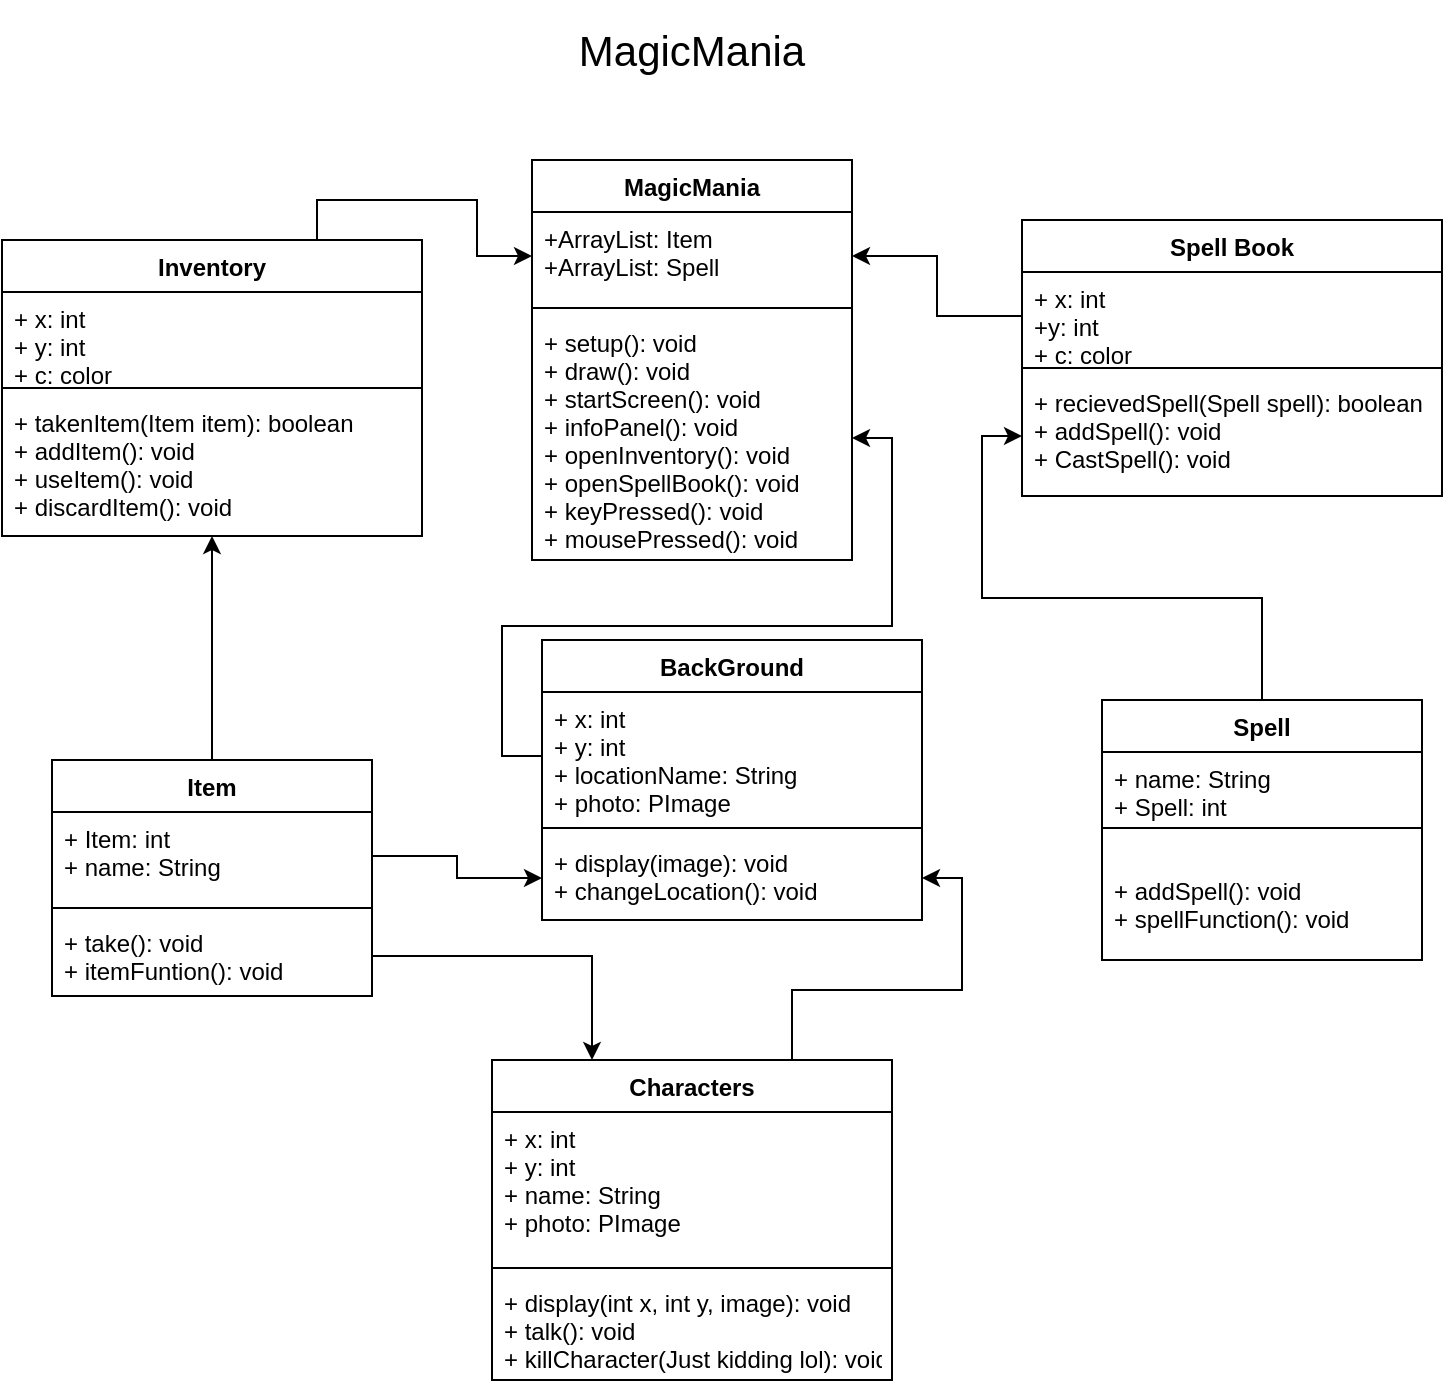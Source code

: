 <mxfile version="14.6.6" type="google"><diagram id="3lv-4jpOZ_8uzcIK3PjU" name="Page-1"><mxGraphModel dx="1122" dy="758" grid="1" gridSize="10" guides="1" tooltips="1" connect="1" arrows="1" fold="1" page="1" pageScale="1" pageWidth="850" pageHeight="1100" math="0" shadow="0"><root><mxCell id="0"/><mxCell id="1" parent="0"/><mxCell id="co6x6C281PUKqbnYLAVc-1" value="&lt;span style=&quot;font-size: 21px&quot;&gt;MagicMania&lt;/span&gt;" style="text;html=1;strokeColor=none;fillColor=none;align=center;verticalAlign=middle;whiteSpace=wrap;rounded=0;" parent="1" vertex="1"><mxGeometry x="375" y="30" width="100" height="50" as="geometry"/></mxCell><mxCell id="-egIf-Jpdnrd6jBdyO7a-1" value="MagicMania" style="swimlane;fontStyle=1;align=center;verticalAlign=top;childLayout=stackLayout;horizontal=1;startSize=26;horizontalStack=0;resizeParent=1;resizeParentMax=0;resizeLast=0;collapsible=1;marginBottom=0;" parent="1" vertex="1"><mxGeometry x="345" y="110" width="160" height="200" as="geometry"/></mxCell><mxCell id="-egIf-Jpdnrd6jBdyO7a-2" value="+ArrayList: Item&#10;+ArrayList: Spell" style="text;strokeColor=none;fillColor=none;align=left;verticalAlign=top;spacingLeft=4;spacingRight=4;overflow=hidden;rotatable=0;points=[[0,0.5],[1,0.5]];portConstraint=eastwest;" parent="-egIf-Jpdnrd6jBdyO7a-1" vertex="1"><mxGeometry y="26" width="160" height="44" as="geometry"/></mxCell><mxCell id="-egIf-Jpdnrd6jBdyO7a-3" value="" style="line;strokeWidth=1;fillColor=none;align=left;verticalAlign=middle;spacingTop=-1;spacingLeft=3;spacingRight=3;rotatable=0;labelPosition=right;points=[];portConstraint=eastwest;" parent="-egIf-Jpdnrd6jBdyO7a-1" vertex="1"><mxGeometry y="70" width="160" height="8" as="geometry"/></mxCell><mxCell id="-egIf-Jpdnrd6jBdyO7a-4" value="+ setup(): void&#10;+ draw(): void&#10;+ startScreen(): void&#10;+ infoPanel(): void&#10;+ openInventory(): void&#10;+ openSpellBook(): void&#10;+ keyPressed(): void&#10;+ mousePressed(): void" style="text;strokeColor=none;fillColor=none;align=left;verticalAlign=top;spacingLeft=4;spacingRight=4;overflow=hidden;rotatable=0;points=[[0,0.5],[1,0.5]];portConstraint=eastwest;" parent="-egIf-Jpdnrd6jBdyO7a-1" vertex="1"><mxGeometry y="78" width="160" height="122" as="geometry"/></mxCell><mxCell id="te91CpK3Nl9m94sXiryU-38" style="edgeStyle=orthogonalEdgeStyle;rounded=0;orthogonalLoop=1;jettySize=auto;html=1;exitX=0.75;exitY=0;exitDx=0;exitDy=0;entryX=1;entryY=0.5;entryDx=0;entryDy=0;" parent="1" source="te91CpK3Nl9m94sXiryU-5" target="-egIf-Jpdnrd6jBdyO7a-10" edge="1"><mxGeometry relative="1" as="geometry"/></mxCell><mxCell id="te91CpK3Nl9m94sXiryU-5" value="Characters" style="swimlane;fontStyle=1;align=center;verticalAlign=top;childLayout=stackLayout;horizontal=1;startSize=26;horizontalStack=0;resizeParent=1;resizeParentMax=0;resizeLast=0;collapsible=1;marginBottom=0;" parent="1" vertex="1"><mxGeometry x="325" y="560" width="200" height="160" as="geometry"/></mxCell><mxCell id="te91CpK3Nl9m94sXiryU-6" value="+ x: int&#10;+ y: int&#10;+ name: String&#10;+ photo: PImage" style="text;strokeColor=none;fillColor=none;align=left;verticalAlign=top;spacingLeft=4;spacingRight=4;overflow=hidden;rotatable=0;points=[[0,0.5],[1,0.5]];portConstraint=eastwest;" parent="te91CpK3Nl9m94sXiryU-5" vertex="1"><mxGeometry y="26" width="200" height="74" as="geometry"/></mxCell><mxCell id="te91CpK3Nl9m94sXiryU-7" value="" style="line;strokeWidth=1;fillColor=none;align=left;verticalAlign=middle;spacingTop=-1;spacingLeft=3;spacingRight=3;rotatable=0;labelPosition=right;points=[];portConstraint=eastwest;" parent="te91CpK3Nl9m94sXiryU-5" vertex="1"><mxGeometry y="100" width="200" height="8" as="geometry"/></mxCell><mxCell id="te91CpK3Nl9m94sXiryU-8" value="+ display(int x, int y, image): void&#10;+ talk(): void&#10;+ killCharacter(Just kidding lol): void" style="text;strokeColor=none;fillColor=none;align=left;verticalAlign=top;spacingLeft=4;spacingRight=4;overflow=hidden;rotatable=0;points=[[0,0.5],[1,0.5]];portConstraint=eastwest;" parent="te91CpK3Nl9m94sXiryU-5" vertex="1"><mxGeometry y="108" width="200" height="52" as="geometry"/></mxCell><mxCell id="-egIf-Jpdnrd6jBdyO7a-7" value="BackGround" style="swimlane;fontStyle=1;align=center;verticalAlign=top;childLayout=stackLayout;horizontal=1;startSize=26;horizontalStack=0;resizeParent=1;resizeParentMax=0;resizeLast=0;collapsible=1;marginBottom=0;" parent="1" vertex="1"><mxGeometry x="350" y="350" width="190" height="140" as="geometry"/></mxCell><mxCell id="-egIf-Jpdnrd6jBdyO7a-8" value="+ x: int&#10;+ y: int&#10;+ locationName: String&#10;+ photo: PImage" style="text;strokeColor=none;fillColor=none;align=left;verticalAlign=top;spacingLeft=4;spacingRight=4;overflow=hidden;rotatable=0;points=[[0,0.5],[1,0.5]];portConstraint=eastwest;" parent="-egIf-Jpdnrd6jBdyO7a-7" vertex="1"><mxGeometry y="26" width="190" height="64" as="geometry"/></mxCell><mxCell id="-egIf-Jpdnrd6jBdyO7a-9" value="" style="line;strokeWidth=1;fillColor=none;align=left;verticalAlign=middle;spacingTop=-1;spacingLeft=3;spacingRight=3;rotatable=0;labelPosition=right;points=[];portConstraint=eastwest;" parent="-egIf-Jpdnrd6jBdyO7a-7" vertex="1"><mxGeometry y="90" width="190" height="8" as="geometry"/></mxCell><mxCell id="-egIf-Jpdnrd6jBdyO7a-10" value="+ display(image): void&#10;+ changeLocation(): void" style="text;strokeColor=none;fillColor=none;align=left;verticalAlign=top;spacingLeft=4;spacingRight=4;overflow=hidden;rotatable=0;points=[[0,0.5],[1,0.5]];portConstraint=eastwest;" parent="-egIf-Jpdnrd6jBdyO7a-7" vertex="1"><mxGeometry y="98" width="190" height="42" as="geometry"/></mxCell><mxCell id="te91CpK3Nl9m94sXiryU-11" style="edgeStyle=orthogonalEdgeStyle;rounded=0;orthogonalLoop=1;jettySize=auto;html=1;exitX=0;exitY=0.5;exitDx=0;exitDy=0;entryX=1;entryY=0.5;entryDx=0;entryDy=0;" parent="1" source="-egIf-Jpdnrd6jBdyO7a-8" target="-egIf-Jpdnrd6jBdyO7a-4" edge="1"><mxGeometry relative="1" as="geometry"/></mxCell><mxCell id="te91CpK3Nl9m94sXiryU-31" value="" style="edgeStyle=orthogonalEdgeStyle;rounded=0;orthogonalLoop=1;jettySize=auto;html=1;" parent="1" source="te91CpK3Nl9m94sXiryU-13" target="te91CpK3Nl9m94sXiryU-21" edge="1"><mxGeometry relative="1" as="geometry"><mxPoint x="210" y="486" as="targetPoint"/></mxGeometry></mxCell><mxCell id="te91CpK3Nl9m94sXiryU-13" value="Item" style="swimlane;fontStyle=1;align=center;verticalAlign=top;childLayout=stackLayout;horizontal=1;startSize=26;horizontalStack=0;resizeParent=1;resizeParentMax=0;resizeLast=0;collapsible=1;marginBottom=0;" parent="1" vertex="1"><mxGeometry x="105" y="410" width="160" height="118" as="geometry"/></mxCell><mxCell id="te91CpK3Nl9m94sXiryU-14" value="+ Item: int&#10;+ name: String&#10;" style="text;strokeColor=none;fillColor=none;align=left;verticalAlign=top;spacingLeft=4;spacingRight=4;overflow=hidden;rotatable=0;points=[[0,0.5],[1,0.5]];portConstraint=eastwest;" parent="te91CpK3Nl9m94sXiryU-13" vertex="1"><mxGeometry y="26" width="160" height="44" as="geometry"/></mxCell><mxCell id="te91CpK3Nl9m94sXiryU-15" value="" style="line;strokeWidth=1;fillColor=none;align=left;verticalAlign=middle;spacingTop=-1;spacingLeft=3;spacingRight=3;rotatable=0;labelPosition=right;points=[];portConstraint=eastwest;" parent="te91CpK3Nl9m94sXiryU-13" vertex="1"><mxGeometry y="70" width="160" height="8" as="geometry"/></mxCell><mxCell id="te91CpK3Nl9m94sXiryU-16" value="+ take(): void&#10;+ itemFuntion(): void&#10;" style="text;strokeColor=none;fillColor=none;align=left;verticalAlign=top;spacingLeft=4;spacingRight=4;overflow=hidden;rotatable=0;points=[[0,0.5],[1,0.5]];portConstraint=eastwest;" parent="te91CpK3Nl9m94sXiryU-13" vertex="1"><mxGeometry y="78" width="160" height="40" as="geometry"/></mxCell><mxCell id="te91CpK3Nl9m94sXiryU-42" style="edgeStyle=orthogonalEdgeStyle;rounded=0;orthogonalLoop=1;jettySize=auto;html=1;exitX=0.75;exitY=0;exitDx=0;exitDy=0;entryX=0;entryY=0.5;entryDx=0;entryDy=0;" parent="1" source="te91CpK3Nl9m94sXiryU-21" target="-egIf-Jpdnrd6jBdyO7a-2" edge="1"><mxGeometry relative="1" as="geometry"/></mxCell><mxCell id="te91CpK3Nl9m94sXiryU-21" value="Inventory" style="swimlane;fontStyle=1;align=center;verticalAlign=top;childLayout=stackLayout;horizontal=1;startSize=26;horizontalStack=0;resizeParent=1;resizeParentMax=0;resizeLast=0;collapsible=1;marginBottom=0;" parent="1" vertex="1"><mxGeometry x="80" y="150" width="210" height="148" as="geometry"/></mxCell><mxCell id="te91CpK3Nl9m94sXiryU-22" value="+ x: int&#10;+ y: int&#10;+ c: color&#10;" style="text;strokeColor=none;fillColor=none;align=left;verticalAlign=top;spacingLeft=4;spacingRight=4;overflow=hidden;rotatable=0;points=[[0,0.5],[1,0.5]];portConstraint=eastwest;" parent="te91CpK3Nl9m94sXiryU-21" vertex="1"><mxGeometry y="26" width="210" height="44" as="geometry"/></mxCell><mxCell id="te91CpK3Nl9m94sXiryU-23" value="" style="line;strokeWidth=1;fillColor=none;align=left;verticalAlign=middle;spacingTop=-1;spacingLeft=3;spacingRight=3;rotatable=0;labelPosition=right;points=[];portConstraint=eastwest;" parent="te91CpK3Nl9m94sXiryU-21" vertex="1"><mxGeometry y="70" width="210" height="8" as="geometry"/></mxCell><mxCell id="te91CpK3Nl9m94sXiryU-24" value="+ takenItem(Item item): boolean&#10;+ addItem(): void&#10;+ useItem(): void&#10;+ discardItem(): void" style="text;strokeColor=none;fillColor=none;align=left;verticalAlign=top;spacingLeft=4;spacingRight=4;overflow=hidden;rotatable=0;points=[[0,0.5],[1,0.5]];portConstraint=eastwest;" parent="te91CpK3Nl9m94sXiryU-21" vertex="1"><mxGeometry y="78" width="210" height="70" as="geometry"/></mxCell><mxCell id="uanT4s26KD-sMn7tjQNV-6" style="edgeStyle=orthogonalEdgeStyle;rounded=0;orthogonalLoop=1;jettySize=auto;html=1;exitX=0.5;exitY=0;exitDx=0;exitDy=0;entryX=0;entryY=0.5;entryDx=0;entryDy=0;" parent="1" source="te91CpK3Nl9m94sXiryU-25" target="uanT4s26KD-sMn7tjQNV-4" edge="1"><mxGeometry relative="1" as="geometry"/></mxCell><mxCell id="te91CpK3Nl9m94sXiryU-25" value="Spell" style="swimlane;fontStyle=1;align=center;verticalAlign=top;childLayout=stackLayout;horizontal=1;startSize=26;horizontalStack=0;resizeParent=1;resizeParentMax=0;resizeLast=0;collapsible=1;marginBottom=0;" parent="1" vertex="1"><mxGeometry x="630" y="380" width="160" height="130" as="geometry"/></mxCell><mxCell id="te91CpK3Nl9m94sXiryU-26" value="+ name: String&#10;+ Spell: int&#10;" style="text;strokeColor=none;fillColor=none;align=left;verticalAlign=top;spacingLeft=4;spacingRight=4;overflow=hidden;rotatable=0;points=[[0,0.5],[1,0.5]];portConstraint=eastwest;" parent="te91CpK3Nl9m94sXiryU-25" vertex="1"><mxGeometry y="26" width="160" height="34" as="geometry"/></mxCell><mxCell id="te91CpK3Nl9m94sXiryU-27" value="" style="line;strokeWidth=1;fillColor=none;align=left;verticalAlign=middle;spacingTop=-1;spacingLeft=3;spacingRight=3;rotatable=0;labelPosition=right;points=[];portConstraint=eastwest;" parent="te91CpK3Nl9m94sXiryU-25" vertex="1"><mxGeometry y="60" width="160" height="8" as="geometry"/></mxCell><mxCell id="te91CpK3Nl9m94sXiryU-28" value="&#10;+ addSpell(): void&#10;+ spellFunction(): void" style="text;strokeColor=none;fillColor=none;align=left;verticalAlign=top;spacingLeft=4;spacingRight=4;overflow=hidden;rotatable=0;points=[[0,0.5],[1,0.5]];portConstraint=eastwest;" parent="te91CpK3Nl9m94sXiryU-25" vertex="1"><mxGeometry y="68" width="160" height="62" as="geometry"/></mxCell><mxCell id="te91CpK3Nl9m94sXiryU-40" style="edgeStyle=orthogonalEdgeStyle;rounded=0;orthogonalLoop=1;jettySize=auto;html=1;exitX=1;exitY=0.5;exitDx=0;exitDy=0;entryX=0;entryY=0.5;entryDx=0;entryDy=0;" parent="1" source="te91CpK3Nl9m94sXiryU-14" target="-egIf-Jpdnrd6jBdyO7a-10" edge="1"><mxGeometry relative="1" as="geometry"/></mxCell><mxCell id="te91CpK3Nl9m94sXiryU-43" style="edgeStyle=orthogonalEdgeStyle;rounded=0;orthogonalLoop=1;jettySize=auto;html=1;exitX=1;exitY=0.5;exitDx=0;exitDy=0;entryX=0.25;entryY=0;entryDx=0;entryDy=0;" parent="1" source="te91CpK3Nl9m94sXiryU-16" target="te91CpK3Nl9m94sXiryU-5" edge="1"><mxGeometry relative="1" as="geometry"/></mxCell><mxCell id="uanT4s26KD-sMn7tjQNV-1" value="Spell Book" style="swimlane;fontStyle=1;align=center;verticalAlign=top;childLayout=stackLayout;horizontal=1;startSize=26;horizontalStack=0;resizeParent=1;resizeParentMax=0;resizeLast=0;collapsible=1;marginBottom=0;" parent="1" vertex="1"><mxGeometry x="590" y="140" width="210" height="138" as="geometry"/></mxCell><mxCell id="uanT4s26KD-sMn7tjQNV-2" value="+ x: int&#10;+y: int&#10;+ c: color" style="text;strokeColor=none;fillColor=none;align=left;verticalAlign=top;spacingLeft=4;spacingRight=4;overflow=hidden;rotatable=0;points=[[0,0.5],[1,0.5]];portConstraint=eastwest;" parent="uanT4s26KD-sMn7tjQNV-1" vertex="1"><mxGeometry y="26" width="210" height="44" as="geometry"/></mxCell><mxCell id="uanT4s26KD-sMn7tjQNV-3" value="" style="line;strokeWidth=1;fillColor=none;align=left;verticalAlign=middle;spacingTop=-1;spacingLeft=3;spacingRight=3;rotatable=0;labelPosition=right;points=[];portConstraint=eastwest;" parent="uanT4s26KD-sMn7tjQNV-1" vertex="1"><mxGeometry y="70" width="210" height="8" as="geometry"/></mxCell><mxCell id="uanT4s26KD-sMn7tjQNV-4" value="+ recievedSpell(Spell spell): boolean&#10;+ addSpell(): void&#10;+ CastSpell(): void" style="text;strokeColor=none;fillColor=none;align=left;verticalAlign=top;spacingLeft=4;spacingRight=4;overflow=hidden;rotatable=0;points=[[0,0.5],[1,0.5]];portConstraint=eastwest;" parent="uanT4s26KD-sMn7tjQNV-1" vertex="1"><mxGeometry y="78" width="210" height="60" as="geometry"/></mxCell><mxCell id="uanT4s26KD-sMn7tjQNV-5" style="edgeStyle=orthogonalEdgeStyle;rounded=0;orthogonalLoop=1;jettySize=auto;html=1;exitX=0;exitY=0.5;exitDx=0;exitDy=0;entryX=1;entryY=0.5;entryDx=0;entryDy=0;" parent="1" source="uanT4s26KD-sMn7tjQNV-2" target="-egIf-Jpdnrd6jBdyO7a-2" edge="1"><mxGeometry relative="1" as="geometry"/></mxCell></root></mxGraphModel></diagram></mxfile>